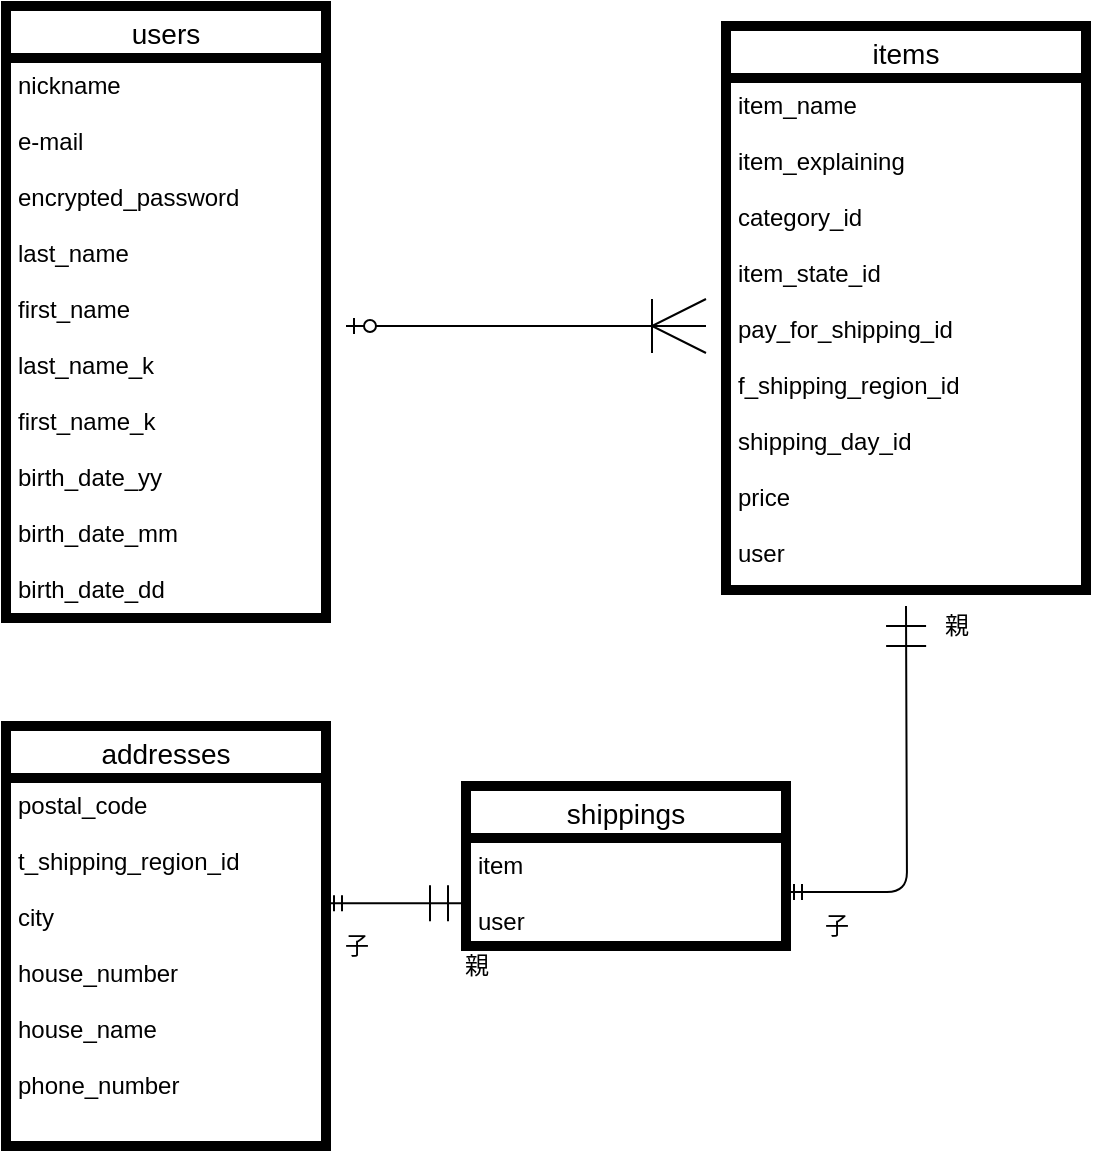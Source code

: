 <mxfile>
    <diagram id="mUfGtEMrVPbynjV5U1tH" name="ページ1">
        <mxGraphModel dx="1065" dy="608" grid="1" gridSize="10" guides="1" tooltips="1" connect="1" arrows="1" fold="1" page="1" pageScale="1" pageWidth="827" pageHeight="1169" math="0" shadow="0">
            <root>
                <mxCell id="0"/>
                <mxCell id="1" parent="0"/>
                <mxCell id="86" value="users" style="swimlane;fontStyle=0;childLayout=stackLayout;horizontal=1;startSize=26;horizontalStack=0;resizeParent=1;resizeParentMax=0;resizeLast=0;collapsible=1;marginBottom=0;align=center;fontSize=14;strokeWidth=5;fillColor=default;" parent="1" vertex="1">
                    <mxGeometry x="10" y="10" width="160" height="306" as="geometry"/>
                </mxCell>
                <mxCell id="89" value="nickname&#10;&#10;e-mail&#10;&#10;encrypted_password&#10;&#10;last_name&#10;&#10;first_name&#10;&#10;last_name_k&#10;&#10;first_name_k&#10;&#10;birth_date_yy&#10;&#10;birth_date_mm &#10;&#10;birth_date_dd&#10;&#10;" style="text;strokeColor=none;fillColor=none;spacingLeft=4;spacingRight=4;overflow=hidden;rotatable=0;points=[[0,0.5],[1,0.5]];portConstraint=eastwest;fontSize=12;" parent="86" vertex="1">
                    <mxGeometry y="26" width="160" height="280" as="geometry"/>
                </mxCell>
                <mxCell id="122" style="edgeStyle=none;html=1;exitX=0.25;exitY=0;exitDx=0;exitDy=0;" parent="1" source="90" edge="1">
                    <mxGeometry relative="1" as="geometry">
                        <mxPoint x="415" y="40" as="targetPoint"/>
                    </mxGeometry>
                </mxCell>
                <mxCell id="90" value="items" style="swimlane;fontStyle=0;childLayout=stackLayout;horizontal=1;startSize=26;horizontalStack=0;resizeParent=1;resizeParentMax=0;resizeLast=0;collapsible=1;marginBottom=0;align=center;fontSize=14;strokeWidth=5;fillColor=default;" parent="1" vertex="1">
                    <mxGeometry x="370" y="20" width="180" height="282" as="geometry"/>
                </mxCell>
                <mxCell id="92" value="item_name&#10;&#10;item_explaining&#10;&#10;category_id&#10;&#10;item_state_id&#10;&#10;pay_for_shipping_id&#10;&#10;f_shipping_region_id&#10;&#10;shipping_day_id&#10;&#10;price&#10;&#10;user &#10;" style="text;strokeColor=none;fillColor=none;spacingLeft=4;spacingRight=4;overflow=hidden;rotatable=0;points=[[0,0.5],[1,0.5]];portConstraint=eastwest;fontSize=12;" parent="90" vertex="1">
                    <mxGeometry y="26" width="180" height="256" as="geometry"/>
                </mxCell>
                <mxCell id="94" value="shippings" style="swimlane;fontStyle=0;childLayout=stackLayout;horizontal=1;startSize=26;horizontalStack=0;resizeParent=1;resizeParentMax=0;resizeLast=0;collapsible=1;marginBottom=0;align=center;fontSize=14;strokeWidth=5;fillColor=default;" parent="1" vertex="1">
                    <mxGeometry x="240" y="400" width="160" height="80" as="geometry"/>
                </mxCell>
                <mxCell id="118" value="item&#10;&#10;user&#10;&#10;" style="text;strokeColor=none;fillColor=none;spacingLeft=4;spacingRight=4;overflow=hidden;rotatable=0;points=[[0,0.5],[1,0.5]];portConstraint=eastwest;fontSize=12;" parent="94" vertex="1">
                    <mxGeometry y="26" width="160" height="54" as="geometry"/>
                </mxCell>
                <mxCell id="103" value="" style="edgeStyle=entityRelationEdgeStyle;fontSize=12;html=1;endArrow=ERoneToMany;startArrow=ERzeroToOne;endSize=25;strokeColor=default;" parent="1" edge="1">
                    <mxGeometry width="100" height="100" relative="1" as="geometry">
                        <mxPoint x="180" y="170" as="sourcePoint"/>
                        <mxPoint x="360" y="170" as="targetPoint"/>
                    </mxGeometry>
                </mxCell>
                <mxCell id="109" value="親" style="text;html=1;align=center;verticalAlign=middle;resizable=0;points=[];autosize=1;strokeColor=none;fillColor=none;" parent="1" vertex="1">
                    <mxGeometry x="470" y="310" width="30" height="20" as="geometry"/>
                </mxCell>
                <mxCell id="110" value="子" style="text;html=1;align=center;verticalAlign=middle;resizable=0;points=[];autosize=1;strokeColor=none;fillColor=none;" parent="1" vertex="1">
                    <mxGeometry x="410" y="460" width="30" height="20" as="geometry"/>
                </mxCell>
                <mxCell id="117" value="" style="edgeStyle=orthogonalEdgeStyle;fontSize=12;html=1;endArrow=ERmandOne;startArrow=ERmandOne;endSize=18;strokeColor=default;startSize=6;exitX=1;exitY=0.5;exitDx=0;exitDy=0;" parent="1" edge="1" source="118">
                    <mxGeometry width="100" height="100" relative="1" as="geometry">
                        <mxPoint x="410" y="520" as="sourcePoint"/>
                        <mxPoint x="460" y="310" as="targetPoint"/>
                    </mxGeometry>
                </mxCell>
                <mxCell id="119" value="addresses" style="swimlane;fontStyle=0;childLayout=stackLayout;horizontal=1;startSize=26;horizontalStack=0;resizeParent=1;resizeParentMax=0;resizeLast=0;collapsible=1;marginBottom=0;align=center;fontSize=14;strokeWidth=5;" parent="1" vertex="1">
                    <mxGeometry x="10" y="370" width="160" height="210" as="geometry"/>
                </mxCell>
                <mxCell id="120" value="postal_code&#10;&#10;t_shipping_region_id&#10;&#10;city&#10;&#10;house_number &#10;&#10;house_name &#10;&#10;phone_number  &#10;&#10;" style="text;strokeColor=none;fillColor=none;spacingLeft=4;spacingRight=4;overflow=hidden;rotatable=0;points=[[0,0.5],[1,0.5]];portConstraint=eastwest;fontSize=12;" parent="119" vertex="1">
                    <mxGeometry y="26" width="160" height="184" as="geometry"/>
                </mxCell>
                <mxCell id="123" value="" style="edgeStyle=entityRelationEdgeStyle;fontSize=12;html=1;endArrow=ERmandOne;startArrow=ERmandOne;endSize=16;" parent="1" edge="1">
                    <mxGeometry width="100" height="100" relative="1" as="geometry">
                        <mxPoint x="170" y="458.67" as="sourcePoint"/>
                        <mxPoint x="240" y="458.67" as="targetPoint"/>
                    </mxGeometry>
                </mxCell>
                <mxCell id="124" value="親" style="text;html=1;align=center;verticalAlign=middle;resizable=0;points=[];autosize=1;strokeColor=none;fillColor=none;" parent="1" vertex="1">
                    <mxGeometry x="230" y="480" width="30" height="20" as="geometry"/>
                </mxCell>
                <mxCell id="125" value="子" style="text;html=1;align=center;verticalAlign=middle;resizable=0;points=[];autosize=1;strokeColor=none;fillColor=none;" parent="1" vertex="1">
                    <mxGeometry x="170" y="470" width="30" height="20" as="geometry"/>
                </mxCell>
            </root>
        </mxGraphModel>
    </diagram>
</mxfile>